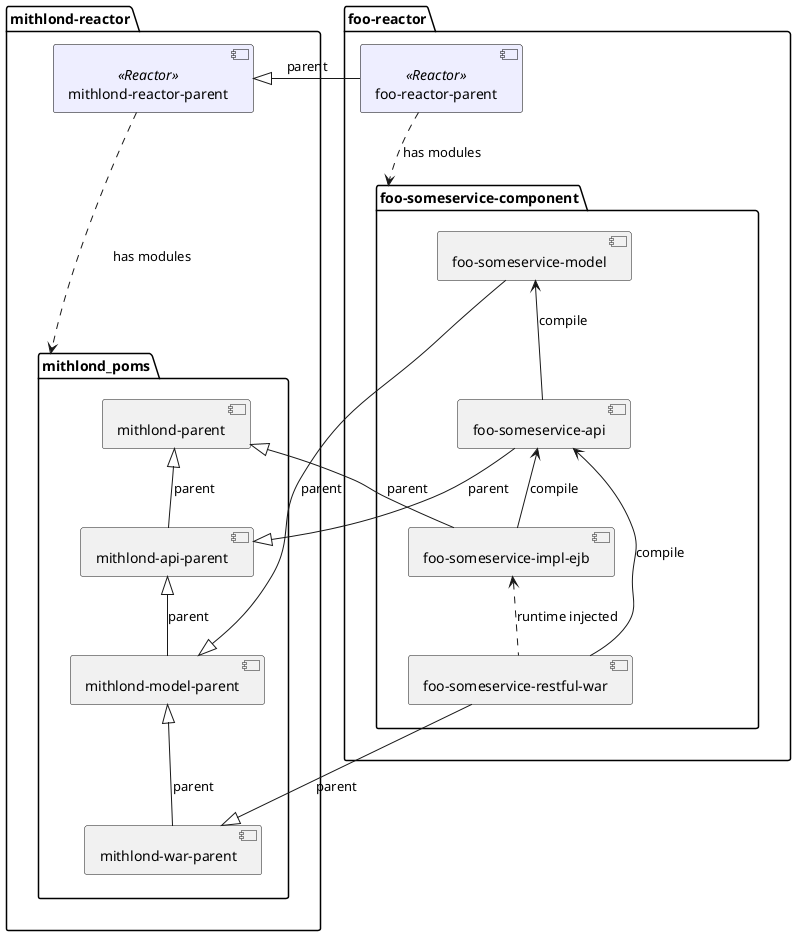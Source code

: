 @startuml

skinparam component {
  BackgroundColor<<Reactor>> #EEEEFF
  BorderColor<<Reactor>> black
}


package mithlond-reactor {

    component "mithlond-reactor-parent" <<Reactor>>
    [mithlond-reactor-parent] ..down.> [mithlond_poms] : has modules

    package poms as mithlond_poms {

        component "mithlond-parent"
        component "mithlond-api-parent"
        component "mithlond-model-parent"
        component "mithlond-war-parent"

        [mithlond-parent] <|-down- [mithlond-api-parent] : parent
        [mithlond-api-parent] <|-down- [mithlond-model-parent] : parent
        [mithlond-model-parent] <|-down- [mithlond-war-parent] : parent
    }
}

package foo-reactor {

    component "foo-reactor-parent" <<Reactor>>
    [foo-reactor-parent] .down.> [foo-someservice-component] : has modules
    [mithlond-reactor-parent] <|- [foo-reactor-parent] : parent

    package foo-someservice-component {

        component "foo-someservice-model"
        component "foo-someservice-api"
        component "foo-someservice-impl-ejb"
        component "foo-someservice-restful-war"

        [mithlond-parent] <|-left- [foo-someservice-impl-ejb] : parent
        [mithlond-api-parent] <|-left- [foo-someservice-api] : parent
        [mithlond-model-parent] <|-left- [foo-someservice-model] : parent
        [mithlond-war-parent] <|-left- [foo-someservice-restful-war] : parent

        [foo-someservice-model] <-down- [foo-someservice-api] : compile
        [foo-someservice-api] <-down- [foo-someservice-impl-ejb] : compile
        [foo-someservice-api] <-down- [foo-someservice-restful-war] : compile
        [foo-someservice-impl-ejb] <.down. [foo-someservice-restful-war] : runtime injected
    }
}

@enduml